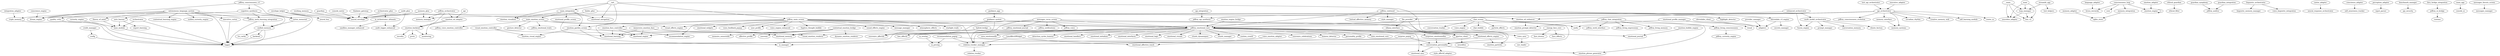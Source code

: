 digraph {
agi_integration;
jeffrey_agi_synthesis;
emotion_ml_enhancer;
emotion_prompt_detector;
jeffrey_emotional_core;
aura_emotionnelle;
detection_cycles_humeur;
emotional_effects_engine;
emotional_handlers;
emotional_initializer;
emotional_interfaces;
emotional_logic;
emotional_sync;
emotional_visuals;
io_manager;
rituels_dynamiques;
rituels_manager;
soutien_creatif;
souvenirs_celebrations;
voice_sync;
emotional_memory;
humeur_detector;
surprises_emotionnelles;
lien_affectif;
personality_profile;
souvenirs_affectifs;
emotional_journal;
mini_emotional_core;
base_module;
logger;
conscience_engine;
dream_engine;
main;
neurobus_adapter;
loop_manager;
bus_v2;
__main__;
cognitive_synthesis;
jeffrey_meta_learning_integration;
cortex_memoriel;
unified_memory;
conversation_personality;
test_agi_orchestrator;
agi_orchestrator;
envelope_helper;
neural_bus;
neural_envelope;
config;
memory_interface;
memory_systems;
consciousness_loop;
core;
memory_integration;
broca_wernicke;
emotion_engine;
emotion_backend;
encoder;
proto;
monitoring;
theory_of_mind;
curiosity_engine;
auto_learner;
orchestrator;
apertus_client;
neuralbus;
llm_provider;
ollama_interface;
autonomous_language_system;
executive_cortex;
quality_critic;
contextual_learning_engine;
unified_curiosity_engine;
triple_memory;
hybrid_bridge;
lru_cache;
backend;
export_learning;
relation_tracker_manager;
relation_tracker;
emotion_phrase_generator;
style_affectif_adapter;
jeffrey_chat_integration;
jeffrey_living_consciousness;
jeffrey_living_expressions;
jeffrey_living_memory;
jeffrey_work_interface;
jeffrey_curiosity_engine;
jeffrey_consciousness_v3;
ethical_guardian;
ethical_filter;
guardian_symphony;
jeffrey_auditor;
env_loader;
circadian_rhythm;
creative_memory_web;
memory_manager;
self_learning_module;
router_ia;
ia_orchestrator_ultimate;
audit_logger_enhanced;
sandbox_manager_enhanced;
jeffrey_orchestrator;
emotion_ml_adapter;
jeffrey_continuel;
style_manager;
highlight_detector;
textual_affective_memory;
elevenlabs_v3_engine;
linguistic_orchestrator;
linguistic_memory_manager;
voice_linguistic_integration;
enhanced_orchestrator;
multi_model_orchestrator;
fusion_engine;
conversation_memory;
clients_factory;
prompt_manager;
emotion_engine_bridge;
jeffrey_consciousness_evolution;
emotion_particles;
emotional_profile_manager;
adapters;
audio;
visual;
contextual_emotion_bridge;
dynamic_emotion_renderer;
emotional_engine;
emotional_learning;
memoire_sensorielle;
affective_profile;
souvenir;
working_memory;
memory_glue;
guardian;
language_adapter;
motor_adapter;
neural_response_orchestrator;
conscience_adapter;
self_awareness_tracker;
memory_adapter;
sqlite_store;
integration_adapter;
perception_adapter;
input_parser;
emotion_adapter;
executive_adapter;
streamlit_app;
test_helpers;
guardian_integration;
orchestrator_glue;
console_motor;
thalamic_gateway;
benchmark_manager;
api_security;
audit_glue;
provider_manager;
voice_emotion_adapter;
emotional_affective_touch;
elevenlabs_client;
secrets_manager;
credit_manager;
__init__;
jeffrey_ui_bridge;
runtime;
kivy_bridge_integration;
chat_screen;
conversation_tracker;
voice_engine;
visual_emotion_controller;
emotion_visual_engine;
emotion_face_controller;
recommendation_engine;
emotion_bubble_engine;
guidance_app;
guidance_system;
main_emotion_screen;
jeffrey_emotional_traits;
jeffrey_voice_emotion_controller;
gesture_detector;
visual_effects_engine;
main_app;
console_ui;
chat_bubble;
particle_effects;
emotion_garden_screen;
emotional_profile_screen;
main_integration;
emotion_visualizer;
emotional_navigation;
jeffrey_main_screen;
messages_favoris_screen;
messages_manager;
messages_recus_screen;
jeffrey_emotional_journal;
jeffrey_notifications;
jeffrey_voice;
emotional_widgets;
voice_feedback_popup;
user_profile;
voice_engine_enhanced;
fugitive_thought_bubble;
sound_effects_engine;
message_manager;
atmospheric_effects;
starlight_trails;
LienAffectifWidget;
immersive_emotion_face;
visual_emotion_renderer;
energy_face_core;
face_drawer;
face_effects;
ia_overlay;
ia_pricing;
surprise_popup;
recommendation_popup;
api;
limbic_glue;
agi_integration -> jeffrey_agi_synthesis;
emotion_ml_enhancer -> emotion_prompt_detector;
jeffrey_emotional_core -> aura_emotionnelle;
jeffrey_emotional_core -> detection_cycles_humeur;
jeffrey_emotional_core -> emotional_effects_engine;
jeffrey_emotional_core -> emotional_handlers;
jeffrey_emotional_core -> emotional_initializer;
jeffrey_emotional_core -> emotional_interfaces;
jeffrey_emotional_core -> emotional_logic;
jeffrey_emotional_core -> emotional_sync;
jeffrey_emotional_core -> emotional_visuals;
jeffrey_emotional_core -> io_manager;
jeffrey_emotional_core -> rituels_dynamiques;
jeffrey_emotional_core -> rituels_manager;
jeffrey_emotional_core -> soutien_creatif;
jeffrey_emotional_core -> souvenirs_celebrations;
jeffrey_emotional_core -> voice_sync;
jeffrey_emotional_core -> emotional_memory;
jeffrey_emotional_core -> humeur_detector;
jeffrey_emotional_core -> surprises_emotionnelles;
jeffrey_emotional_core -> lien_affectif;
jeffrey_emotional_core -> personality_profile;
jeffrey_emotional_core -> souvenirs_affectifs;
jeffrey_emotional_core -> emotional_journal;
jeffrey_emotional_core -> mini_emotional_core;
emotional_effects_engine -> relation_tracker_manager;
emotional_effects_engine -> emotion_particles;
voice_sync -> env_loader;
emotional_memory -> io_manager;
surprises_emotionnelles -> conversation_personality;
base_module -> logger;
conscience_engine -> dream_engine;
main -> neurobus_adapter;
main -> loop_manager;
main -> bus_v2;
loop_manager -> neurobus_adapter;
loop_manager -> bus_v2;
__main__ -> neurobus_adapter;
__main__ -> loop_manager;
__main__ -> bus_v2;
cognitive_synthesis -> jeffrey_meta_learning_integration;
cognitive_synthesis -> dream_engine;
cognitive_synthesis -> cortex_memoriel;
jeffrey_meta_learning_integration -> logger;
jeffrey_meta_learning_integration -> unified_memory;
cortex_memoriel -> unified_memory;
unified_memory -> logger;
unified_memory -> lru_cache;
unified_memory -> backend;
conversation_personality -> emotional_sync;
conversation_personality -> emotion_phrase_generator;
conversation_personality -> style_affectif_adapter;
test_agi_orchestrator -> agi_orchestrator;
agi_orchestrator -> circadian_rhythm;
agi_orchestrator -> creative_memory_web;
agi_orchestrator -> dream_engine;
agi_orchestrator -> memory_manager;
agi_orchestrator -> self_learning_module;
agi_orchestrator -> memory_interface;
agi_orchestrator -> memory_systems;
agi_orchestrator -> jeffrey_agi_synthesis;
agi_orchestrator -> router_ia;
agi_orchestrator -> jeffrey_consciousness_evolution;
agi_orchestrator -> llm_provider;
envelope_helper -> logger;
envelope_helper -> neural_bus;
envelope_helper -> neural_envelope;
config -> logger;
memory_interface -> memory_systems;
consciousness_loop -> core;
consciousness_loop -> memory_integration;
consciousness_loop -> broca_wernicke;
consciousness_loop -> emotion_engine;
memory_integration -> sqlite_store;
emotion_engine -> emotion_engine;
emotion_backend -> encoder;
emotion_backend -> proto;
emotion_backend -> monitoring;
theory_of_mind -> base_module;
curiosity_engine -> base_module;
auto_learner -> base_module;
auto_learner -> export_learning;
orchestrator -> base_module;
orchestrator -> logger;
apertus_client -> neuralbus;
apertus_client -> logger;
llm_provider -> apertus_client;
llm_provider -> ollama_interface;
ollama_interface -> apertus_client;
autonomous_language_system -> executive_cortex;
autonomous_language_system -> quality_critic;
autonomous_language_system -> auto_learner;
autonomous_language_system -> contextual_learning_engine;
autonomous_language_system -> jeffrey_meta_learning_integration;
autonomous_language_system -> theory_of_mind;
autonomous_language_system -> unified_curiosity_engine;
autonomous_language_system -> triple_memory;
autonomous_language_system -> unified_memory;
autonomous_language_system -> logger;
executive_cortex -> logger;
quality_critic -> logger;
triple_memory -> logger;
hybrid_bridge -> apertus_client;
hybrid_bridge -> logger;
backend -> logger;
relation_tracker_manager -> relation_tracker;
jeffrey_chat_integration -> emotion_prompt_detector;
jeffrey_chat_integration -> jeffrey_living_consciousness;
jeffrey_chat_integration -> jeffrey_living_expressions;
jeffrey_chat_integration -> jeffrey_living_memory;
jeffrey_chat_integration -> jeffrey_work_interface;
jeffrey_chat_integration -> jeffrey_emotional_core;
jeffrey_living_consciousness -> jeffrey_curiosity_engine;
jeffrey_consciousness_v3 -> cognitive_synthesis;
jeffrey_consciousness_v3 -> dream_engine;
jeffrey_consciousness_v3 -> cortex_memoriel;
ethical_guardian -> ethical_filter;
guardian_symphony -> jeffrey_auditor;
ia_orchestrator_ultimate -> audit_logger_enhanced;
ia_orchestrator_ultimate -> sandbox_manager_enhanced;
jeffrey_orchestrator -> emotion_backend;
jeffrey_orchestrator -> emotion_ml_adapter;
jeffrey_orchestrator -> memory_manager;
emotion_ml_adapter -> emotion_backend;
emotion_ml_adapter -> monitoring;
jeffrey_continuel -> style_manager;
jeffrey_continuel -> highlight_detector;
jeffrey_continuel -> textual_affective_memory;
jeffrey_continuel -> jeffrey_emotional_core;
jeffrey_continuel -> elevenlabs_v3_engine;
elevenlabs_v3_engine -> adapters;
elevenlabs_v3_engine -> secrets_manager;
linguistic_orchestrator -> linguistic_memory_manager;
linguistic_orchestrator -> voice_linguistic_integration;
enhanced_orchestrator -> emotion_ml_enhancer;
enhanced_orchestrator -> multi_model_orchestrator;
enhanced_orchestrator -> fusion_engine;
multi_model_orchestrator -> conversation_memory;
multi_model_orchestrator -> clients_factory;
multi_model_orchestrator -> fusion_engine;
multi_model_orchestrator -> prompt_manager;
emotion_engine_bridge -> jeffrey_emotional_core;
emotional_profile_manager -> adapters;
emotional_profile_manager -> audio;
emotional_profile_manager -> visual;
contextual_emotion_bridge -> dynamic_emotion_renderer;
contextual_emotion_bridge -> emotional_engine;
contextual_emotion_bridge -> emotional_learning;
contextual_emotion_bridge -> memoire_sensorielle;
contextual_emotion_bridge -> affective_profile;
contextual_emotion_bridge -> souvenir;
contextual_emotion_bridge -> emotional_memory;
working_memory -> neural_envelope;
memory_glue -> neural_envelope;
memory_glue -> memory_manager;
guardian -> neural_envelope;
language_adapter -> broca_wernicke;
motor_adapter -> neural_response_orchestrator;
conscience_adapter -> self_awareness_tracker;
memory_adapter -> sqlite_store;
integration_adapter -> triple_memory;
perception_adapter -> input_parser;
emotion_adapter -> emotion_engine;
executive_adapter -> agi_orchestrator;
streamlit_app -> loop_manager;
streamlit_app -> test_helpers;
guardian_integration -> jeffrey_auditor;
orchestrator_glue -> neural_envelope;
orchestrator_glue -> ia_orchestrator_ultimate;
console_motor -> neural_envelope;
thalamic_gateway -> neural_envelope;
benchmark_manager -> api_security;
audit_glue -> audit_logger_enhanced;
audit_glue -> neural_envelope;
provider_manager -> adapters;
voice_emotion_adapter -> emotional_affective_touch;
elevenlabs_client -> adapters;
credit_manager -> config;
__init__ -> emotion_particles;
__init__ -> emotion_garden_screen;
__init__ -> emotion_visualizer;
__init__ -> emotional_navigation;
__init__ -> jeffrey_main_screen;
__init__ -> main_integration;
jeffrey_ui_bridge -> runtime;
kivy_bridge_integration -> jeffrey_ui_bridge;
chat_screen -> conversation_tracker;
chat_screen -> jeffrey_emotional_core;
chat_screen -> conversation_personality;
chat_screen -> emotion_phrase_generator;
chat_screen -> relation_tracker_manager;
chat_screen -> voice_engine;
chat_screen -> audio;
chat_screen -> chat_bubble;
chat_screen -> particle_effects;
visual_emotion_controller -> emotional_engine;
visual_emotion_controller -> emotion_visual_engine;
emotion_face_controller -> emotional_engine;
emotion_face_controller -> emotional_learning;
emotion_face_controller -> recommendation_engine;
emotion_bubble_engine -> emotional_journal;
guidance_app -> guidance_system;
guidance_system -> souvenirs_affectifs;
guidance_system -> jeffrey_emotional_core;
guidance_system -> lien_affectif;
main_emotion_screen -> jeffrey_emotional_traits;
main_emotion_screen -> jeffrey_voice_emotion_controller;
main_emotion_screen -> gesture_detector;
main_emotion_screen -> visual_effects_engine;
main_emotion_screen -> jeffrey_emotional_core;
main_app -> console_ui;
emotion_garden_screen -> emotion_visual_engine;
emotion_garden_screen -> emotional_memory;
emotion_garden_screen -> io_manager;
emotional_profile_screen -> emotional_learning;
main_integration -> main_emotion_screen;
main_integration -> emotion_garden_screen;
main_integration -> emotion_visualizer;
main_integration -> emotional_navigation;
main_integration -> emotional_profile_screen;
jeffrey_main_screen -> emotional_effects_engine;
jeffrey_main_screen -> emotional_learning;
jeffrey_main_screen -> recommendation_engine;
jeffrey_main_screen -> emotion_face_controller;
jeffrey_main_screen -> emotional_widgets;
jeffrey_main_screen -> voice_feedback_popup;
jeffrey_main_screen -> user_profile;
jeffrey_main_screen -> voice_engine_enhanced;
jeffrey_main_screen -> relation_tracker_manager;
jeffrey_main_screen -> fugitive_thought_bubble;
jeffrey_main_screen -> sound_effects_engine;
jeffrey_main_screen -> message_manager;
jeffrey_main_screen -> jeffrey_emotional_core;
jeffrey_main_screen -> atmospheric_effects;
jeffrey_main_screen -> starlight_trails;
messages_favoris_screen -> messages_manager;
messages_recus_screen -> jeffrey_emotional_journal;
messages_recus_screen -> jeffrey_notifications;
messages_recus_screen -> jeffrey_voice;
messages_recus_screen -> conversation_personality;
messages_recus_screen -> relation_tracker_manager;
messages_recus_screen -> visual_effects_engine;
messages_recus_screen -> jeffrey_emotional_core;
LienAffectifWidget -> relation_tracker_manager;
LienAffectifWidget -> emotional_affective_touch;
immersive_emotion_face -> emotional_engine;
immersive_emotion_face -> emotional_learning;
immersive_emotion_face -> visual_emotion_renderer;
energy_face_core -> visual_emotion_renderer;
energy_face_core -> face_drawer;
energy_face_core -> face_effects;
ia_overlay -> ia_pricing;
surprise_popup -> conversation_personality;
surprise_popup -> relation_tracker_manager;
recommendation_popup -> ia_pricing;
recommendation_popup -> conversation_personality;
recommendation_popup -> relation_tracker_manager;
api -> emotion_ml_adapter;
limbic_glue -> neural_envelope;
limbic_glue -> emotion_ml_enhancer;
}
